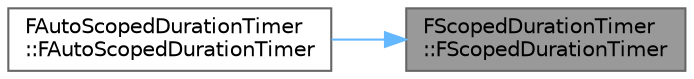 digraph "FScopedDurationTimer::FScopedDurationTimer"
{
 // INTERACTIVE_SVG=YES
 // LATEX_PDF_SIZE
  bgcolor="transparent";
  edge [fontname=Helvetica,fontsize=10,labelfontname=Helvetica,labelfontsize=10];
  node [fontname=Helvetica,fontsize=10,shape=box,height=0.2,width=0.4];
  rankdir="RL";
  Node1 [id="Node000001",label="FScopedDurationTimer\l::FScopedDurationTimer",height=0.2,width=0.4,color="gray40", fillcolor="grey60", style="filled", fontcolor="black",tooltip=" "];
  Node1 -> Node2 [id="edge1_Node000001_Node000002",dir="back",color="steelblue1",style="solid",tooltip=" "];
  Node2 [id="Node000002",label="FAutoScopedDurationTimer\l::FAutoScopedDurationTimer",height=0.2,width=0.4,color="grey40", fillcolor="white", style="filled",URL="$d3/db0/classFAutoScopedDurationTimer.html#ae106f219b684904d4831580cca8c2263",tooltip=" "];
}
